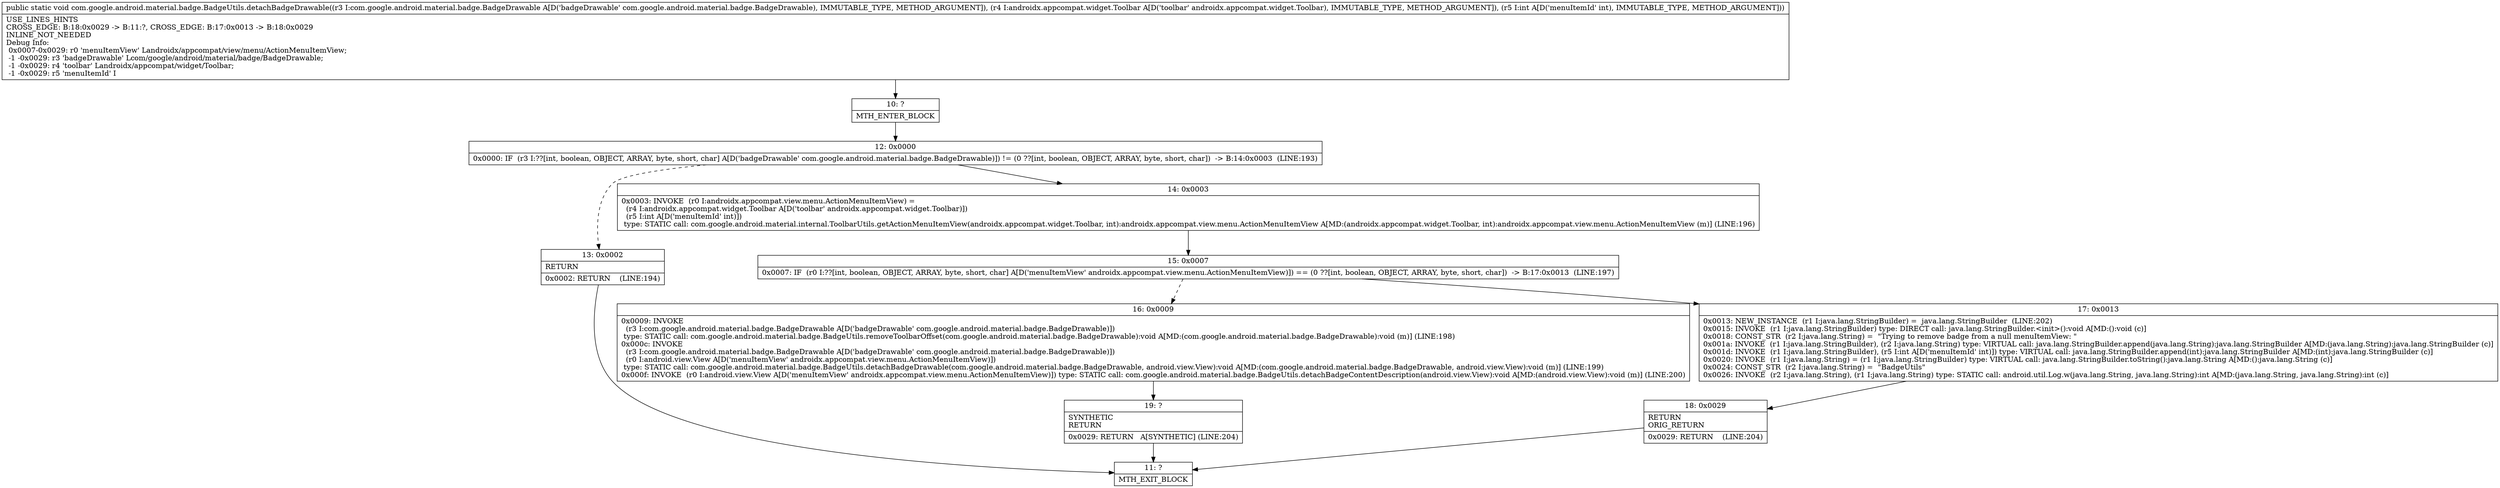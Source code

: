 digraph "CFG forcom.google.android.material.badge.BadgeUtils.detachBadgeDrawable(Lcom\/google\/android\/material\/badge\/BadgeDrawable;Landroidx\/appcompat\/widget\/Toolbar;I)V" {
Node_10 [shape=record,label="{10\:\ ?|MTH_ENTER_BLOCK\l}"];
Node_12 [shape=record,label="{12\:\ 0x0000|0x0000: IF  (r3 I:??[int, boolean, OBJECT, ARRAY, byte, short, char] A[D('badgeDrawable' com.google.android.material.badge.BadgeDrawable)]) != (0 ??[int, boolean, OBJECT, ARRAY, byte, short, char])  \-\> B:14:0x0003  (LINE:193)\l}"];
Node_13 [shape=record,label="{13\:\ 0x0002|RETURN\l|0x0002: RETURN    (LINE:194)\l}"];
Node_11 [shape=record,label="{11\:\ ?|MTH_EXIT_BLOCK\l}"];
Node_14 [shape=record,label="{14\:\ 0x0003|0x0003: INVOKE  (r0 I:androidx.appcompat.view.menu.ActionMenuItemView) = \l  (r4 I:androidx.appcompat.widget.Toolbar A[D('toolbar' androidx.appcompat.widget.Toolbar)])\l  (r5 I:int A[D('menuItemId' int)])\l type: STATIC call: com.google.android.material.internal.ToolbarUtils.getActionMenuItemView(androidx.appcompat.widget.Toolbar, int):androidx.appcompat.view.menu.ActionMenuItemView A[MD:(androidx.appcompat.widget.Toolbar, int):androidx.appcompat.view.menu.ActionMenuItemView (m)] (LINE:196)\l}"];
Node_15 [shape=record,label="{15\:\ 0x0007|0x0007: IF  (r0 I:??[int, boolean, OBJECT, ARRAY, byte, short, char] A[D('menuItemView' androidx.appcompat.view.menu.ActionMenuItemView)]) == (0 ??[int, boolean, OBJECT, ARRAY, byte, short, char])  \-\> B:17:0x0013  (LINE:197)\l}"];
Node_16 [shape=record,label="{16\:\ 0x0009|0x0009: INVOKE  \l  (r3 I:com.google.android.material.badge.BadgeDrawable A[D('badgeDrawable' com.google.android.material.badge.BadgeDrawable)])\l type: STATIC call: com.google.android.material.badge.BadgeUtils.removeToolbarOffset(com.google.android.material.badge.BadgeDrawable):void A[MD:(com.google.android.material.badge.BadgeDrawable):void (m)] (LINE:198)\l0x000c: INVOKE  \l  (r3 I:com.google.android.material.badge.BadgeDrawable A[D('badgeDrawable' com.google.android.material.badge.BadgeDrawable)])\l  (r0 I:android.view.View A[D('menuItemView' androidx.appcompat.view.menu.ActionMenuItemView)])\l type: STATIC call: com.google.android.material.badge.BadgeUtils.detachBadgeDrawable(com.google.android.material.badge.BadgeDrawable, android.view.View):void A[MD:(com.google.android.material.badge.BadgeDrawable, android.view.View):void (m)] (LINE:199)\l0x000f: INVOKE  (r0 I:android.view.View A[D('menuItemView' androidx.appcompat.view.menu.ActionMenuItemView)]) type: STATIC call: com.google.android.material.badge.BadgeUtils.detachBadgeContentDescription(android.view.View):void A[MD:(android.view.View):void (m)] (LINE:200)\l}"];
Node_19 [shape=record,label="{19\:\ ?|SYNTHETIC\lRETURN\l|0x0029: RETURN   A[SYNTHETIC] (LINE:204)\l}"];
Node_17 [shape=record,label="{17\:\ 0x0013|0x0013: NEW_INSTANCE  (r1 I:java.lang.StringBuilder) =  java.lang.StringBuilder  (LINE:202)\l0x0015: INVOKE  (r1 I:java.lang.StringBuilder) type: DIRECT call: java.lang.StringBuilder.\<init\>():void A[MD:():void (c)]\l0x0018: CONST_STR  (r2 I:java.lang.String) =  \"Trying to remove badge from a null menuItemView: \" \l0x001a: INVOKE  (r1 I:java.lang.StringBuilder), (r2 I:java.lang.String) type: VIRTUAL call: java.lang.StringBuilder.append(java.lang.String):java.lang.StringBuilder A[MD:(java.lang.String):java.lang.StringBuilder (c)]\l0x001d: INVOKE  (r1 I:java.lang.StringBuilder), (r5 I:int A[D('menuItemId' int)]) type: VIRTUAL call: java.lang.StringBuilder.append(int):java.lang.StringBuilder A[MD:(int):java.lang.StringBuilder (c)]\l0x0020: INVOKE  (r1 I:java.lang.String) = (r1 I:java.lang.StringBuilder) type: VIRTUAL call: java.lang.StringBuilder.toString():java.lang.String A[MD:():java.lang.String (c)]\l0x0024: CONST_STR  (r2 I:java.lang.String) =  \"BadgeUtils\" \l0x0026: INVOKE  (r2 I:java.lang.String), (r1 I:java.lang.String) type: STATIC call: android.util.Log.w(java.lang.String, java.lang.String):int A[MD:(java.lang.String, java.lang.String):int (c)]\l}"];
Node_18 [shape=record,label="{18\:\ 0x0029|RETURN\lORIG_RETURN\l|0x0029: RETURN    (LINE:204)\l}"];
MethodNode[shape=record,label="{public static void com.google.android.material.badge.BadgeUtils.detachBadgeDrawable((r3 I:com.google.android.material.badge.BadgeDrawable A[D('badgeDrawable' com.google.android.material.badge.BadgeDrawable), IMMUTABLE_TYPE, METHOD_ARGUMENT]), (r4 I:androidx.appcompat.widget.Toolbar A[D('toolbar' androidx.appcompat.widget.Toolbar), IMMUTABLE_TYPE, METHOD_ARGUMENT]), (r5 I:int A[D('menuItemId' int), IMMUTABLE_TYPE, METHOD_ARGUMENT]))  | USE_LINES_HINTS\lCROSS_EDGE: B:18:0x0029 \-\> B:11:?, CROSS_EDGE: B:17:0x0013 \-\> B:18:0x0029\lINLINE_NOT_NEEDED\lDebug Info:\l  0x0007\-0x0029: r0 'menuItemView' Landroidx\/appcompat\/view\/menu\/ActionMenuItemView;\l  \-1 \-0x0029: r3 'badgeDrawable' Lcom\/google\/android\/material\/badge\/BadgeDrawable;\l  \-1 \-0x0029: r4 'toolbar' Landroidx\/appcompat\/widget\/Toolbar;\l  \-1 \-0x0029: r5 'menuItemId' I\l}"];
MethodNode -> Node_10;Node_10 -> Node_12;
Node_12 -> Node_13[style=dashed];
Node_12 -> Node_14;
Node_13 -> Node_11;
Node_14 -> Node_15;
Node_15 -> Node_16[style=dashed];
Node_15 -> Node_17;
Node_16 -> Node_19;
Node_19 -> Node_11;
Node_17 -> Node_18;
Node_18 -> Node_11;
}

